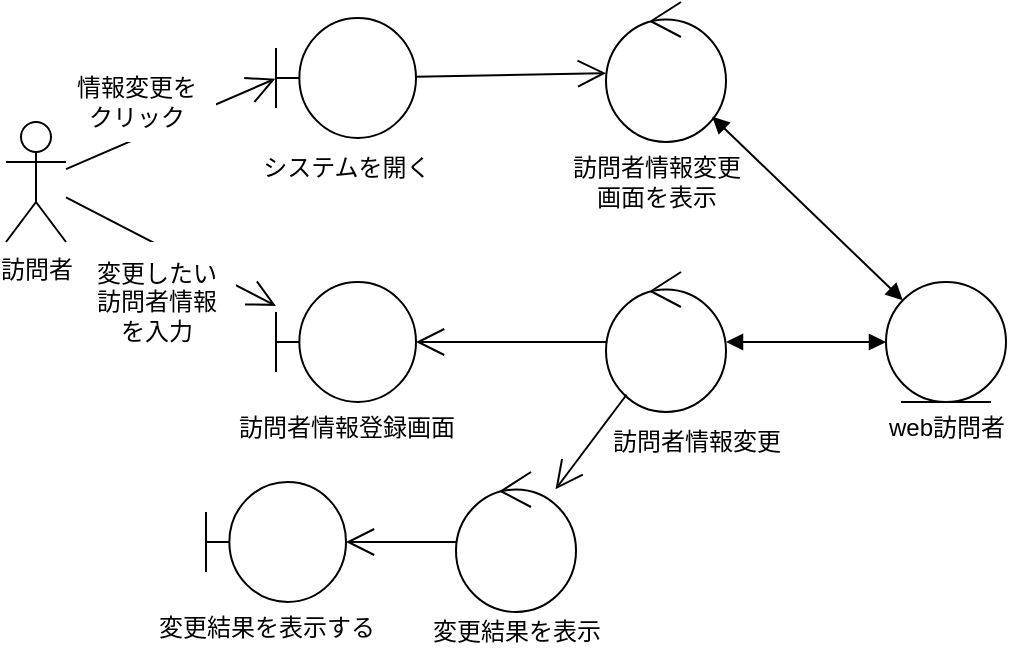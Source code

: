 <mxfile version="28.2.1">
  <diagram id="nKcwNSxopM9L4TOepDwI" name="ページ1">
    <mxGraphModel dx="786" dy="498" grid="1" gridSize="10" guides="1" tooltips="1" connect="1" arrows="1" fold="1" page="1" pageScale="1" pageWidth="827" pageHeight="1169" math="0" shadow="0">
      <root>
        <mxCell id="0" />
        <mxCell id="1" parent="0" />
        <mxCell id="Kd51GDZghVT7ffv-WeH2-2" value="訪問者" style="shape=umlActor;verticalLabelPosition=bottom;verticalAlign=top;html=1;outlineConnect=0;" vertex="1" parent="1">
          <mxGeometry x="230" y="210" width="30" height="60" as="geometry" />
        </mxCell>
        <mxCell id="Kd51GDZghVT7ffv-WeH2-3" value="" style="shape=umlBoundary;whiteSpace=wrap;html=1;" vertex="1" parent="1">
          <mxGeometry x="365" y="158" width="70" height="60" as="geometry" />
        </mxCell>
        <mxCell id="Kd51GDZghVT7ffv-WeH2-4" value="システムを開く" style="text;html=1;align=center;verticalAlign=middle;resizable=0;points=[];autosize=1;strokeColor=none;fillColor=none;" vertex="1" parent="1">
          <mxGeometry x="345" y="218" width="110" height="30" as="geometry" />
        </mxCell>
        <mxCell id="Kd51GDZghVT7ffv-WeH2-6" value="" style="shape=umlBoundary;whiteSpace=wrap;html=1;" vertex="1" parent="1">
          <mxGeometry x="365" y="290" width="70" height="60" as="geometry" />
        </mxCell>
        <mxCell id="Kd51GDZghVT7ffv-WeH2-7" value="訪問者情報変更&lt;div&gt;画面を表示&lt;/div&gt;" style="text;html=1;align=center;verticalAlign=middle;resizable=0;points=[];autosize=1;strokeColor=none;fillColor=none;" vertex="1" parent="1">
          <mxGeometry x="500" y="220" width="110" height="40" as="geometry" />
        </mxCell>
        <mxCell id="Kd51GDZghVT7ffv-WeH2-8" value="" style="ellipse;shape=umlControl;whiteSpace=wrap;html=1;" vertex="1" parent="1">
          <mxGeometry x="530" y="150" width="60" height="70" as="geometry" />
        </mxCell>
        <mxCell id="Kd51GDZghVT7ffv-WeH2-9" value="" style="ellipse;shape=umlEntity;whiteSpace=wrap;html=1;" vertex="1" parent="1">
          <mxGeometry x="670" y="290" width="60" height="60" as="geometry" />
        </mxCell>
        <mxCell id="Kd51GDZghVT7ffv-WeH2-10" value="web訪問者" style="text;html=1;align=center;verticalAlign=middle;resizable=0;points=[];autosize=1;strokeColor=none;fillColor=none;" vertex="1" parent="1">
          <mxGeometry x="660" y="348" width="80" height="30" as="geometry" />
        </mxCell>
        <mxCell id="Kd51GDZghVT7ffv-WeH2-11" value="" style="endArrow=open;endFill=1;endSize=12;html=1;rounded=0;entryX=-0.005;entryY=0.506;entryDx=0;entryDy=0;entryPerimeter=0;" edge="1" parent="1" source="Kd51GDZghVT7ffv-WeH2-2" target="Kd51GDZghVT7ffv-WeH2-3">
          <mxGeometry width="160" relative="1" as="geometry">
            <mxPoint x="330" y="260" as="sourcePoint" />
            <mxPoint x="490" y="260" as="targetPoint" />
          </mxGeometry>
        </mxCell>
        <mxCell id="Kd51GDZghVT7ffv-WeH2-12" value="" style="endArrow=open;endFill=1;endSize=12;html=1;rounded=0;" edge="1" parent="1" source="Kd51GDZghVT7ffv-WeH2-3" target="Kd51GDZghVT7ffv-WeH2-8">
          <mxGeometry width="160" relative="1" as="geometry">
            <mxPoint x="440" y="185" as="sourcePoint" />
            <mxPoint x="490" y="260" as="targetPoint" />
          </mxGeometry>
        </mxCell>
        <mxCell id="Kd51GDZghVT7ffv-WeH2-13" value="" style="endArrow=block;startArrow=block;endFill=1;startFill=1;html=1;rounded=0;" edge="1" parent="1" source="Kd51GDZghVT7ffv-WeH2-8" target="Kd51GDZghVT7ffv-WeH2-9">
          <mxGeometry width="160" relative="1" as="geometry">
            <mxPoint x="330" y="260" as="sourcePoint" />
            <mxPoint x="490" y="260" as="targetPoint" />
          </mxGeometry>
        </mxCell>
        <mxCell id="Kd51GDZghVT7ffv-WeH2-14" value="" style="endArrow=block;startArrow=block;endFill=1;startFill=1;html=1;rounded=0;" edge="1" parent="1" source="Kd51GDZghVT7ffv-WeH2-16" target="Kd51GDZghVT7ffv-WeH2-9">
          <mxGeometry width="160" relative="1" as="geometry">
            <mxPoint x="580" y="350" as="sourcePoint" />
            <mxPoint x="490" y="260" as="targetPoint" />
          </mxGeometry>
        </mxCell>
        <mxCell id="Kd51GDZghVT7ffv-WeH2-16" value="" style="ellipse;shape=umlControl;whiteSpace=wrap;html=1;" vertex="1" parent="1">
          <mxGeometry x="530" y="285" width="60" height="70" as="geometry" />
        </mxCell>
        <mxCell id="Kd51GDZghVT7ffv-WeH2-17" value="訪問者情報変更" style="text;html=1;align=center;verticalAlign=middle;resizable=0;points=[];autosize=1;strokeColor=none;fillColor=none;" vertex="1" parent="1">
          <mxGeometry x="520" y="355" width="110" height="30" as="geometry" />
        </mxCell>
        <mxCell id="Kd51GDZghVT7ffv-WeH2-18" value="" style="endArrow=open;endFill=1;endSize=12;html=1;rounded=0;" edge="1" parent="1" source="Kd51GDZghVT7ffv-WeH2-16" target="Kd51GDZghVT7ffv-WeH2-6">
          <mxGeometry width="160" relative="1" as="geometry">
            <mxPoint x="330" y="260" as="sourcePoint" />
            <mxPoint x="490" y="260" as="targetPoint" />
          </mxGeometry>
        </mxCell>
        <mxCell id="Kd51GDZghVT7ffv-WeH2-19" value="訪問者情報登録画面" style="text;html=1;align=center;verticalAlign=middle;resizable=0;points=[];autosize=1;strokeColor=none;fillColor=none;" vertex="1" parent="1">
          <mxGeometry x="335" y="348" width="130" height="30" as="geometry" />
        </mxCell>
        <mxCell id="Kd51GDZghVT7ffv-WeH2-20" value="" style="endArrow=open;endFill=1;endSize=12;html=1;rounded=0;" edge="1" parent="1" source="Kd51GDZghVT7ffv-WeH2-2" target="Kd51GDZghVT7ffv-WeH2-6">
          <mxGeometry width="160" relative="1" as="geometry">
            <mxPoint x="330" y="260" as="sourcePoint" />
            <mxPoint x="490" y="260" as="targetPoint" />
          </mxGeometry>
        </mxCell>
        <mxCell id="Kd51GDZghVT7ffv-WeH2-21" value="情報変更を&lt;div&gt;クリック&lt;/div&gt;" style="text;html=1;align=center;verticalAlign=middle;resizable=0;points=[];autosize=1;strokeColor=none;fillColor=default;" vertex="1" parent="1">
          <mxGeometry x="255" y="180" width="80" height="40" as="geometry" />
        </mxCell>
        <mxCell id="Kd51GDZghVT7ffv-WeH2-22" value="変更したい&lt;div&gt;訪問者情報&lt;/div&gt;&lt;div&gt;を入力&lt;/div&gt;" style="text;html=1;align=center;verticalAlign=middle;resizable=0;points=[];autosize=1;strokeColor=none;fillColor=default;" vertex="1" parent="1">
          <mxGeometry x="265" y="270" width="80" height="60" as="geometry" />
        </mxCell>
        <mxCell id="Kd51GDZghVT7ffv-WeH2-23" value="" style="endArrow=open;endFill=1;endSize=12;html=1;rounded=0;" edge="1" parent="1" source="Kd51GDZghVT7ffv-WeH2-16" target="Kd51GDZghVT7ffv-WeH2-25">
          <mxGeometry width="160" relative="1" as="geometry">
            <mxPoint x="330" y="340" as="sourcePoint" />
            <mxPoint x="497.627" y="375.442" as="targetPoint" />
          </mxGeometry>
        </mxCell>
        <mxCell id="Kd51GDZghVT7ffv-WeH2-25" value="" style="ellipse;shape=umlControl;whiteSpace=wrap;html=1;" vertex="1" parent="1">
          <mxGeometry x="455" y="385" width="60" height="70" as="geometry" />
        </mxCell>
        <mxCell id="Kd51GDZghVT7ffv-WeH2-26" value="変更結果を表示" style="text;html=1;align=center;verticalAlign=middle;resizable=0;points=[];autosize=1;strokeColor=none;fillColor=none;" vertex="1" parent="1">
          <mxGeometry x="430" y="450" width="110" height="30" as="geometry" />
        </mxCell>
        <mxCell id="Kd51GDZghVT7ffv-WeH2-28" value="" style="shape=umlBoundary;whiteSpace=wrap;html=1;" vertex="1" parent="1">
          <mxGeometry x="330" y="390" width="70" height="60" as="geometry" />
        </mxCell>
        <mxCell id="Kd51GDZghVT7ffv-WeH2-29" value="変更結果を表示する" style="text;html=1;align=center;verticalAlign=middle;resizable=0;points=[];autosize=1;strokeColor=none;fillColor=none;" vertex="1" parent="1">
          <mxGeometry x="295" y="448" width="130" height="30" as="geometry" />
        </mxCell>
        <mxCell id="Kd51GDZghVT7ffv-WeH2-30" value="" style="endArrow=open;endFill=1;endSize=12;html=1;rounded=0;" edge="1" parent="1" source="Kd51GDZghVT7ffv-WeH2-25" target="Kd51GDZghVT7ffv-WeH2-28">
          <mxGeometry width="160" relative="1" as="geometry">
            <mxPoint x="400" y="380" as="sourcePoint" />
            <mxPoint x="490" y="400" as="targetPoint" />
          </mxGeometry>
        </mxCell>
      </root>
    </mxGraphModel>
  </diagram>
</mxfile>
